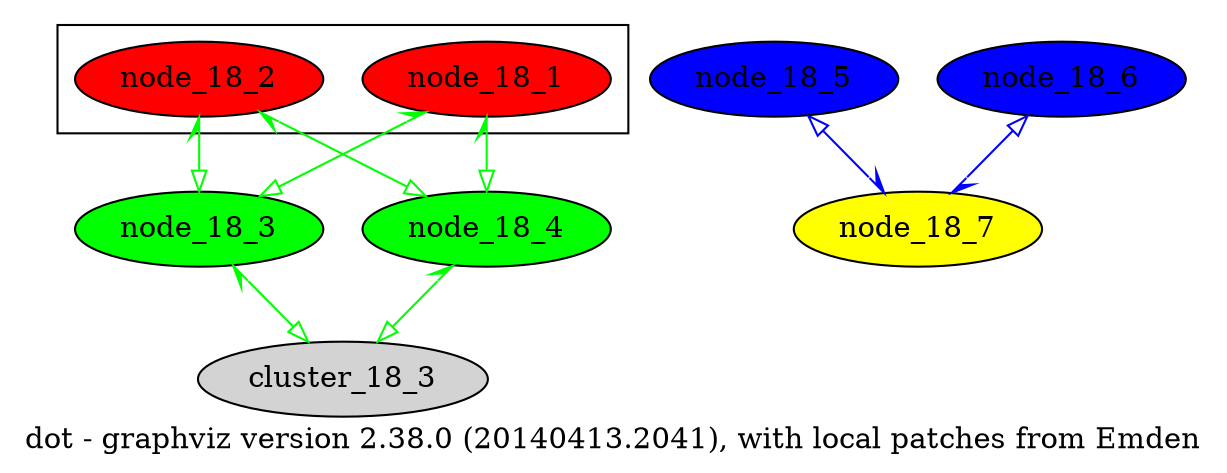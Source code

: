 digraph graph_18
{
	label = "dot - graphviz version 2.38.0 (20140413.2041), with local patches from Emden"

	node [style = filled]

	# Subgraph 1.

	subgraph cluster_18_1
	{
		label = ""

		node [fillcolor = red]

		node_18_1
		node_18_2
	}

	->

	subgraph
	{
		node [fillcolor = green]

		node_18_3
		node_18_4
	}

	->

	cluster_18_3

	[
		arrowhead = "empty",
		arrowtail = "halfopen"
		color     = green
		dir       = "both",
	]

	# The above is just a node, because without the literal 'subgraph',
	# it does not represent the name of the following subgraph.

	# Subgraph 3.

	{
		node_18_5 [fillcolor = blue]
		node_18_6 [fillcolor = blue]
	}

	->

	{
		node_18_7 [fillcolor = yellow]
	}

	[
		arrowhead = "halfopen",
		arrowtail = "empty"
		color     = blue
		dir       = "both",
	]
}
